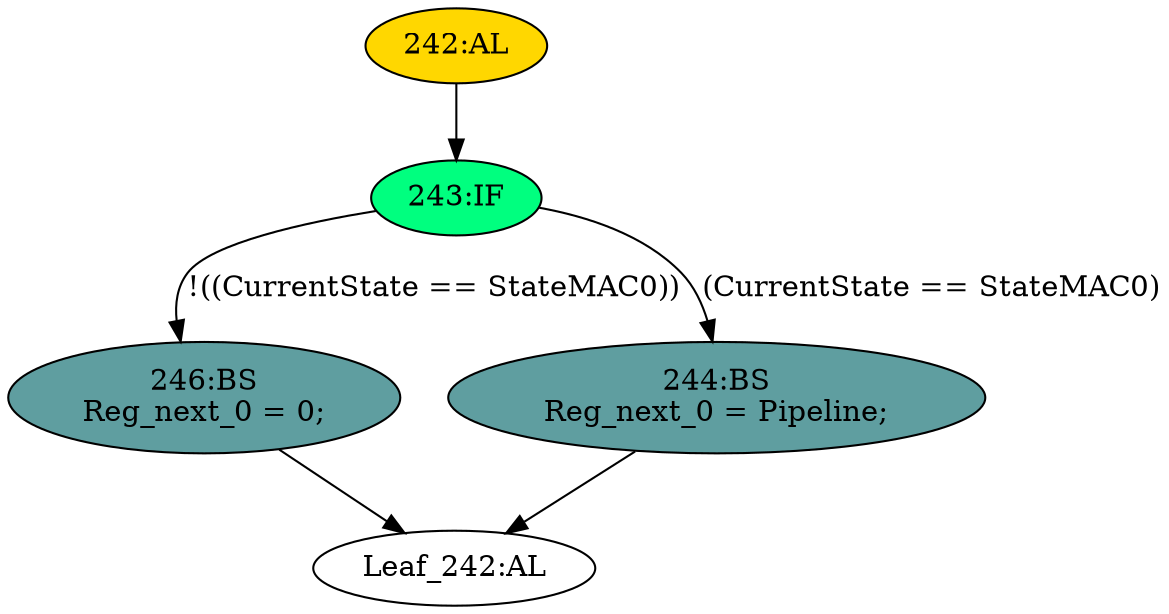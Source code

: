 strict digraph "" {
	node [label="\N"];
	"246:BS"	 [ast="<pyverilog.vparser.ast.BlockingSubstitution object at 0x7f7ac5192ed0>",
		fillcolor=cadetblue,
		label="246:BS
Reg_next_0 = 0;",
		statements="[<pyverilog.vparser.ast.BlockingSubstitution object at 0x7f7ac5192ed0>]",
		style=filled,
		typ=BlockingSubstitution];
	"Leaf_242:AL"	 [def_var="['Reg_next_0']",
		label="Leaf_242:AL"];
	"246:BS" -> "Leaf_242:AL"	 [cond="[]",
		lineno=None];
	"243:IF"	 [ast="<pyverilog.vparser.ast.IfStatement object at 0x7f7ac51970d0>",
		fillcolor=springgreen,
		label="243:IF",
		statements="[]",
		style=filled,
		typ=IfStatement];
	"243:IF" -> "246:BS"	 [cond="['CurrentState', 'StateMAC0']",
		label="!((CurrentState == StateMAC0))",
		lineno=243];
	"244:BS"	 [ast="<pyverilog.vparser.ast.BlockingSubstitution object at 0x7f7ac5197110>",
		fillcolor=cadetblue,
		label="244:BS
Reg_next_0 = Pipeline;",
		statements="[<pyverilog.vparser.ast.BlockingSubstitution object at 0x7f7ac5197110>]",
		style=filled,
		typ=BlockingSubstitution];
	"243:IF" -> "244:BS"	 [cond="['CurrentState', 'StateMAC0']",
		label="(CurrentState == StateMAC0)",
		lineno=243];
	"242:AL"	 [ast="<pyverilog.vparser.ast.Always object at 0x7f7ac5197350>",
		clk_sens=False,
		fillcolor=gold,
		label="242:AL",
		sens="['CurrentState', 'Pipeline']",
		statements="[]",
		style=filled,
		typ=Always,
		use_var="['StateMAC0', 'Pipeline', 'CurrentState']"];
	"242:AL" -> "243:IF"	 [cond="[]",
		lineno=None];
	"244:BS" -> "Leaf_242:AL"	 [cond="[]",
		lineno=None];
}
